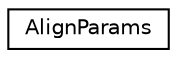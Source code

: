 digraph "Graphical Class Hierarchy"
{
  edge [fontname="Helvetica",fontsize="10",labelfontname="Helvetica",labelfontsize="10"];
  node [fontname="Helvetica",fontsize="10",shape=record];
  rankdir="LR";
  Node0 [label="AlignParams",height=0.2,width=0.4,color="black", fillcolor="white", style="filled",URL="$classAlignParams.html"];
}
